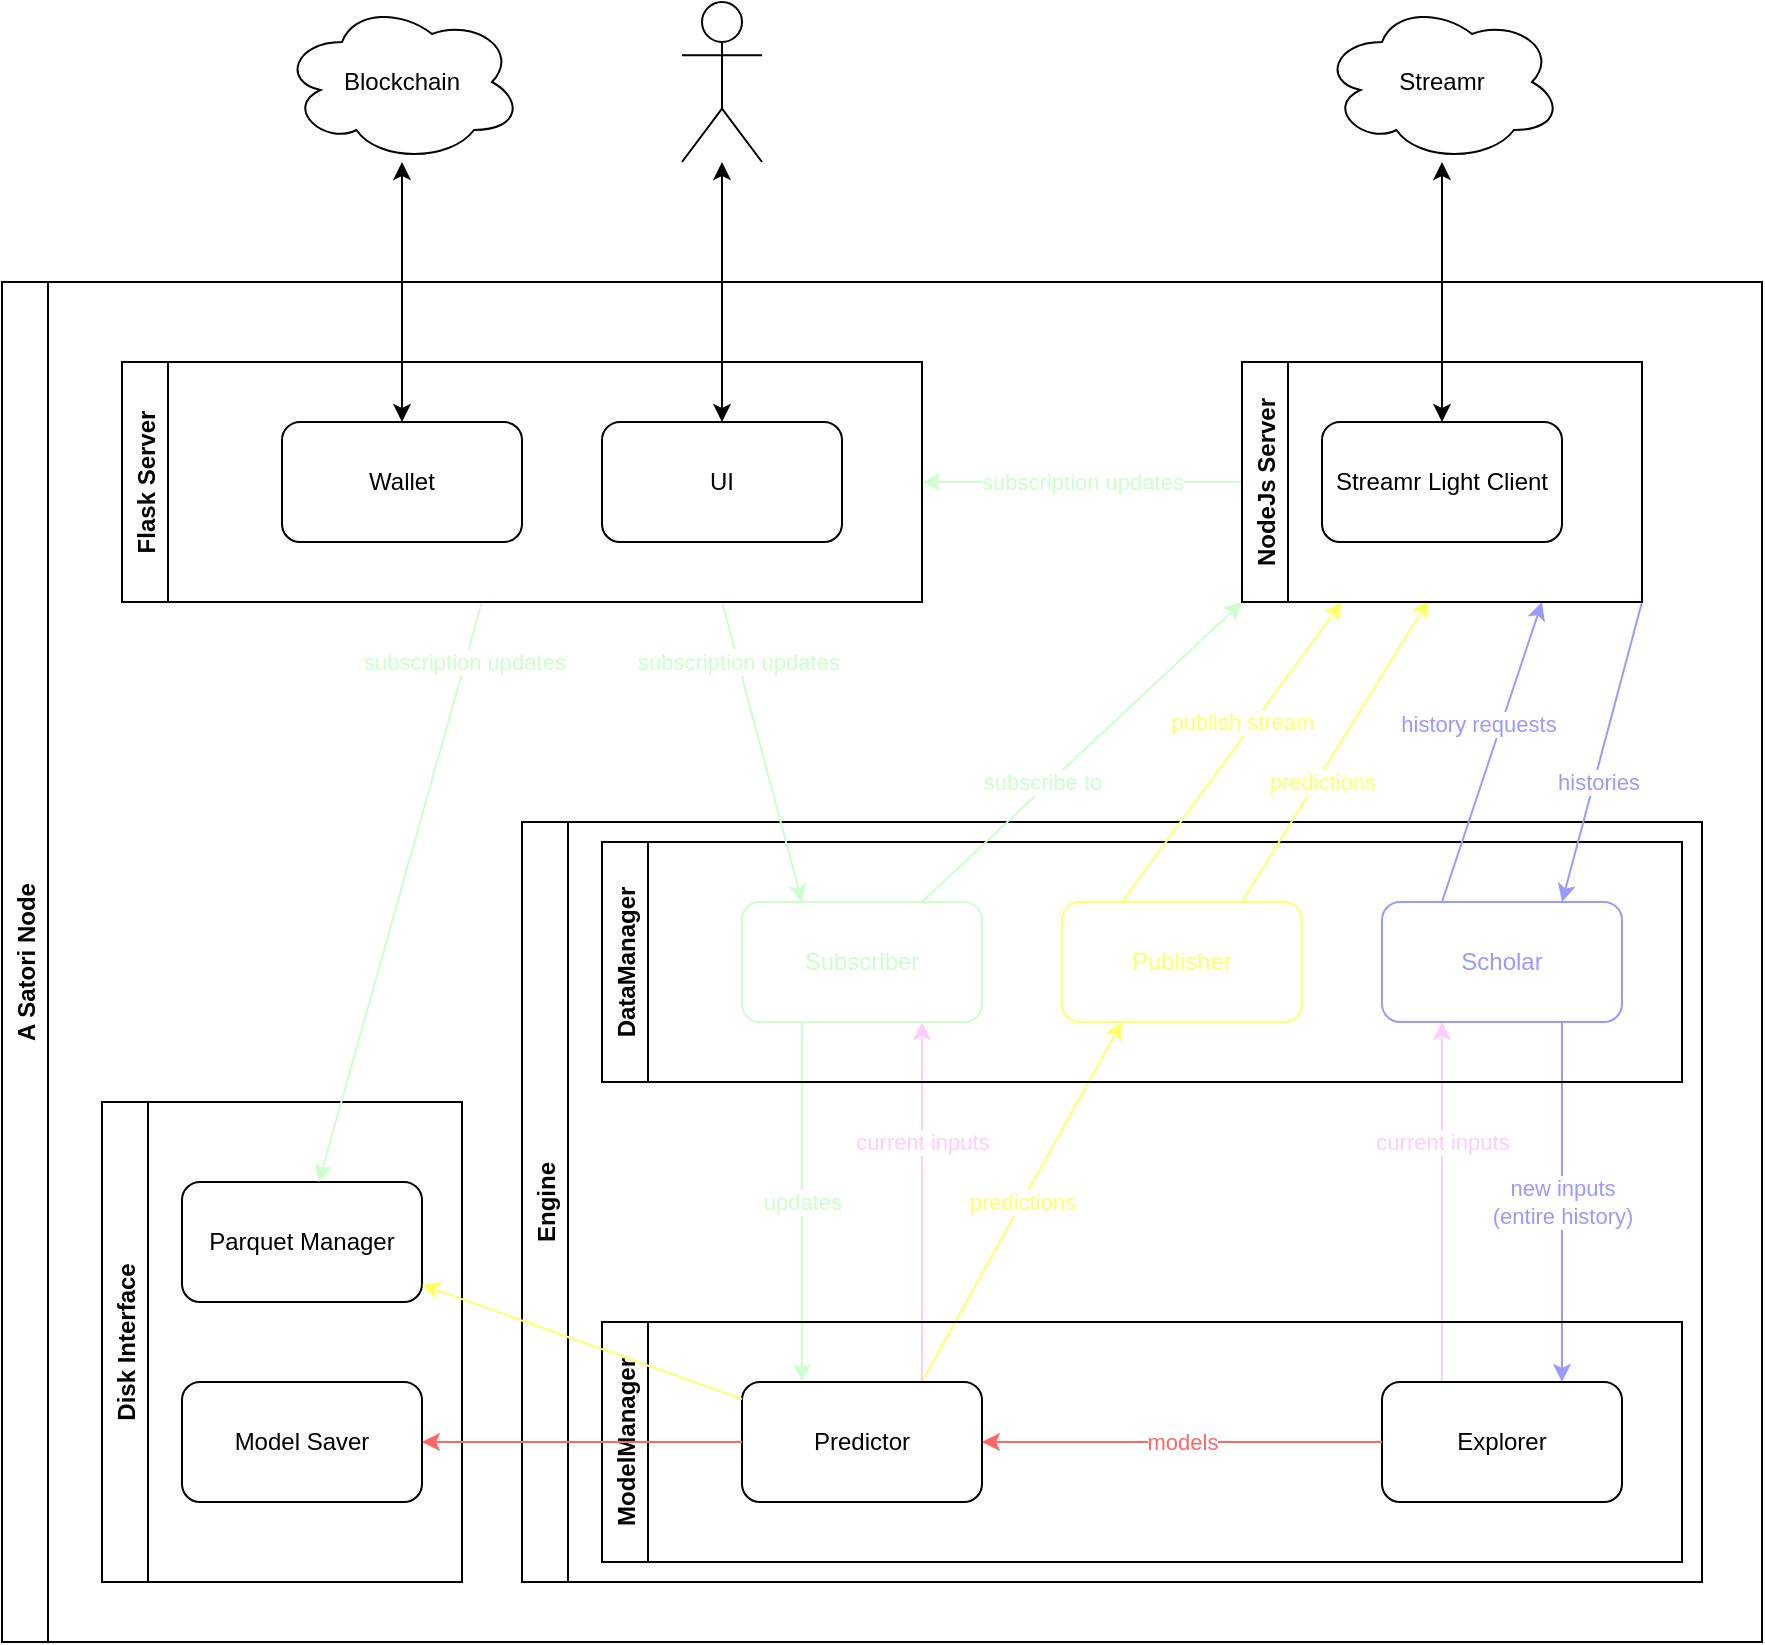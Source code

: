 <mxfile>
    <diagram id="AnMDn8guutcr-QvqUZM-" name="Page-1">
        <mxGraphModel dx="1376" dy="1672" grid="1" gridSize="10" guides="1" tooltips="1" connect="1" arrows="1" fold="1" page="0" pageScale="1" pageWidth="850" pageHeight="1100" math="0" shadow="0">
            <root>
                <mxCell id="0"/>
                <mxCell id="1" parent="0"/>
                <mxCell id="68" value="A Satori Node" style="swimlane;horizontal=0;" parent="1" vertex="1">
                    <mxGeometry x="140" y="-960" width="880" height="680" as="geometry">
                        <mxRectangle x="140" y="-960" width="30" height="100" as="alternateBounds"/>
                    </mxGeometry>
                </mxCell>
                <mxCell id="76" value="Engine" style="swimlane;horizontal=0;" vertex="1" parent="68">
                    <mxGeometry x="260" y="270" width="590" height="380" as="geometry">
                        <mxRectangle x="260" y="270" width="30" height="60" as="alternateBounds"/>
                    </mxGeometry>
                </mxCell>
                <mxCell id="21" value="&lt;font color=&quot;#ffff66&quot;&gt;predictions&lt;/font&gt;" style="edgeStyle=none;html=1;entryX=0.25;entryY=1;entryDx=0;entryDy=0;strokeColor=#FFFF66;exitX=0.75;exitY=0;exitDx=0;exitDy=0;" parent="76" source="5" target="3" edge="1">
                    <mxGeometry relative="1" as="geometry">
                        <mxPoint as="offset"/>
                    </mxGeometry>
                </mxCell>
                <mxCell id="74" value="&lt;font color=&quot;#ffccff&quot;&gt;current inputs&lt;/font&gt;" style="edgeStyle=none;html=1;entryX=0.75;entryY=1;entryDx=0;entryDy=0;fontColor=#CCFFCC;startArrow=none;startFill=0;endArrow=classic;endFill=1;strokeColor=#FFCCFF;exitX=0.75;exitY=0;exitDx=0;exitDy=0;" parent="76" source="5" target="2" edge="1">
                    <mxGeometry x="0.333" relative="1" as="geometry">
                        <mxPoint as="offset"/>
                    </mxGeometry>
                </mxCell>
                <mxCell id="14" value="&lt;font color=&quot;#9999ff&quot;&gt;new inputs&lt;br&gt;(entire history)&lt;/font&gt;" style="edgeStyle=none;html=1;entryX=0.75;entryY=0;entryDx=0;entryDy=0;exitX=0.75;exitY=1;exitDx=0;exitDy=0;strokeColor=#9999FF;" parent="76" source="4" target="6" edge="1">
                    <mxGeometry relative="1" as="geometry">
                        <mxPoint as="offset"/>
                    </mxGeometry>
                </mxCell>
                <mxCell id="73" value="&lt;font color=&quot;#ffccff&quot;&gt;current inputs&lt;/font&gt;" style="edgeStyle=none;html=1;exitX=0.25;exitY=0;exitDx=0;exitDy=0;entryX=0.25;entryY=1;entryDx=0;entryDy=0;fontColor=#CCFFCC;startArrow=none;startFill=0;endArrow=classic;endFill=1;strokeColor=#FFCCFF;" parent="76" source="6" target="4" edge="1">
                    <mxGeometry x="0.333" relative="1" as="geometry">
                        <mxPoint as="offset"/>
                    </mxGeometry>
                </mxCell>
                <mxCell id="11" value="&lt;font color=&quot;#ccffcc&quot;&gt;updates&lt;/font&gt;" style="endArrow=classic;html=1;exitX=0.25;exitY=1;exitDx=0;exitDy=0;entryX=0.25;entryY=0;entryDx=0;entryDy=0;strokeColor=#CCFFCC;" parent="76" source="2" target="5" edge="1">
                    <mxGeometry width="50" height="50" relative="1" as="geometry">
                        <mxPoint x="270" y="310" as="sourcePoint"/>
                        <mxPoint x="320" y="260" as="targetPoint"/>
                        <mxPoint as="offset"/>
                    </mxGeometry>
                </mxCell>
                <mxCell id="77" value="DataManager" style="swimlane;horizontal=0;" vertex="1" parent="76">
                    <mxGeometry x="40" y="10" width="540" height="120" as="geometry"/>
                </mxCell>
                <mxCell id="2" value="&lt;font color=&quot;#ccffcc&quot;&gt;Subscriber&lt;/font&gt;" style="rounded=1;whiteSpace=wrap;html=1;strokeColor=#CCFFCC;" parent="77" vertex="1">
                    <mxGeometry x="70" y="30" width="120" height="60" as="geometry"/>
                </mxCell>
                <mxCell id="3" value="&lt;font color=&quot;#ffff66&quot;&gt;Publisher&lt;/font&gt;" style="rounded=1;whiteSpace=wrap;html=1;strokeColor=#FFFF66;" parent="77" vertex="1">
                    <mxGeometry x="230" y="30" width="120" height="60" as="geometry"/>
                </mxCell>
                <mxCell id="4" value="&lt;font color=&quot;#9999ff&quot;&gt;Scholar&lt;/font&gt;" style="rounded=1;whiteSpace=wrap;html=1;strokeColor=#9999FF;" parent="77" vertex="1">
                    <mxGeometry x="390" y="30" width="120" height="60" as="geometry"/>
                </mxCell>
                <mxCell id="78" value="ModelManager" style="swimlane;horizontal=0;" vertex="1" parent="76">
                    <mxGeometry x="40" y="250" width="540" height="120" as="geometry"/>
                </mxCell>
                <mxCell id="5" value="Predictor" style="rounded=1;whiteSpace=wrap;html=1;" parent="78" vertex="1">
                    <mxGeometry x="70" y="30" width="120" height="60" as="geometry"/>
                </mxCell>
                <mxCell id="6" value="Explorer" style="rounded=1;whiteSpace=wrap;html=1;" parent="78" vertex="1">
                    <mxGeometry x="390" y="30" width="120" height="60" as="geometry"/>
                </mxCell>
                <mxCell id="13" value="&lt;font color=&quot;#ff6666&quot;&gt;models&lt;/font&gt;" style="edgeStyle=none;html=1;strokeColor=#FF6666;" parent="78" source="6" target="5" edge="1">
                    <mxGeometry relative="1" as="geometry"/>
                </mxCell>
                <mxCell id="51" value="&lt;font color=&quot;#ccffcc&quot;&gt;subscription updates&lt;/font&gt;" style="edgeStyle=none;html=1;exitX=0.75;exitY=1;exitDx=0;exitDy=0;startArrow=none;startFill=0;endArrow=classic;endFill=1;entryX=0.25;entryY=0;entryDx=0;entryDy=0;strokeColor=#CCFFCC;" parent="68" target="2" edge="1">
                    <mxGeometry x="-0.6" relative="1" as="geometry">
                        <mxPoint x="420" y="530" as="targetPoint"/>
                        <mxPoint as="offset"/>
                        <mxPoint x="360" y="160" as="sourcePoint"/>
                    </mxGeometry>
                </mxCell>
                <mxCell id="37" value="&lt;font color=&quot;#ccffcc&quot;&gt;subscription updates&lt;/font&gt;" style="edgeStyle=none;html=1;entryX=1;entryY=0.5;entryDx=0;entryDy=0;startArrow=none;startFill=0;endArrow=classic;endFill=1;exitX=0;exitY=0.5;exitDx=0;exitDy=0;strokeColor=#CCFFCC;" parent="68" edge="1">
                    <mxGeometry relative="1" as="geometry">
                        <mxPoint x="620" y="100" as="sourcePoint"/>
                        <mxPoint x="460" y="100" as="targetPoint"/>
                    </mxGeometry>
                </mxCell>
                <mxCell id="55" value="&lt;font color=&quot;#ccffcc&quot;&gt;subscribe to&lt;/font&gt;" style="edgeStyle=none;html=1;exitX=0.75;exitY=0;exitDx=0;exitDy=0;startArrow=none;startFill=0;endArrow=classic;endFill=1;entryX=0;entryY=1;entryDx=0;entryDy=0;strokeColor=#CCFFCC;" parent="68" source="2" edge="1">
                    <mxGeometry x="-0.227" y="3" relative="1" as="geometry">
                        <mxPoint as="offset"/>
                        <mxPoint x="620" y="160" as="targetPoint"/>
                    </mxGeometry>
                </mxCell>
                <mxCell id="54" value="&lt;font color=&quot;#ffff66&quot;&gt;predictions&lt;/font&gt;" style="edgeStyle=none;html=1;startArrow=none;startFill=0;endArrow=classic;endFill=1;exitX=0.75;exitY=0;exitDx=0;exitDy=0;entryX=0.467;entryY=0.991;entryDx=0;entryDy=0;entryPerimeter=0;strokeColor=#FFFF66;" parent="68" source="3" edge="1">
                    <mxGeometry x="-0.189" y="-2" relative="1" as="geometry">
                        <mxPoint as="offset"/>
                        <mxPoint x="713.4" y="158.92" as="targetPoint"/>
                    </mxGeometry>
                </mxCell>
                <mxCell id="53" value="&lt;font color=&quot;#9999ff&quot;&gt;history requests&lt;/font&gt;" style="edgeStyle=none;html=1;exitX=0.25;exitY=0;exitDx=0;exitDy=0;startArrow=none;startFill=0;endArrow=classic;endFill=1;entryX=0.75;entryY=1;entryDx=0;entryDy=0;strokeColor=#9999FF;" parent="68" source="4" edge="1">
                    <mxGeometry x="0.147" y="11" relative="1" as="geometry">
                        <mxPoint as="offset"/>
                        <mxPoint x="770" y="160" as="targetPoint"/>
                    </mxGeometry>
                </mxCell>
                <mxCell id="52" value="&lt;font color=&quot;#9999ff&quot;&gt;histories&lt;/font&gt;" style="edgeStyle=none;html=1;entryX=0.75;entryY=0;entryDx=0;entryDy=0;startArrow=none;startFill=0;endArrow=classic;endFill=1;exitX=1;exitY=1;exitDx=0;exitDy=0;strokeColor=#9999FF;" parent="68" target="4" edge="1">
                    <mxGeometry x="0.19" y="2" relative="1" as="geometry">
                        <mxPoint as="offset"/>
                        <mxPoint x="820" y="160" as="sourcePoint"/>
                    </mxGeometry>
                </mxCell>
                <mxCell id="58" value="UI" style="rounded=1;whiteSpace=wrap;html=1;" parent="68" vertex="1">
                    <mxGeometry x="300" y="70" width="120" height="60" as="geometry"/>
                </mxCell>
                <mxCell id="66" value="Wallet" style="rounded=1;whiteSpace=wrap;html=1;" parent="68" vertex="1">
                    <mxGeometry x="140" y="70" width="120" height="60" as="geometry"/>
                </mxCell>
                <mxCell id="33" value="&lt;font color=&quot;#ffff66&quot;&gt;publish stream&lt;/font&gt;" style="edgeStyle=none;html=1;endArrow=classic;endFill=1;startArrow=none;startFill=0;exitX=0.25;exitY=0;exitDx=0;exitDy=0;entryX=0.25;entryY=1;entryDx=0;entryDy=0;strokeColor=#FFFF66;" parent="68" source="3" edge="1">
                    <mxGeometry x="0.162" y="5" relative="1" as="geometry">
                        <mxPoint as="offset"/>
                        <mxPoint x="670" y="160" as="targetPoint"/>
                    </mxGeometry>
                </mxCell>
                <mxCell id="81" value="NodeJs Server" style="swimlane;horizontal=0;" vertex="1" parent="68">
                    <mxGeometry x="620" y="40" width="200" height="120" as="geometry"/>
                </mxCell>
                <mxCell id="65" value="Streamr Light Client" style="rounded=1;whiteSpace=wrap;html=1;" parent="81" vertex="1">
                    <mxGeometry x="40" y="30" width="120" height="60" as="geometry"/>
                </mxCell>
                <mxCell id="82" value="Disk Interface" style="swimlane;horizontal=0;" vertex="1" parent="68">
                    <mxGeometry x="50" y="410" width="180" height="240" as="geometry"/>
                </mxCell>
                <mxCell id="83" value="Parquet Manager" style="rounded=1;whiteSpace=wrap;html=1;" vertex="1" parent="82">
                    <mxGeometry x="40" y="40" width="120" height="60" as="geometry"/>
                </mxCell>
                <mxCell id="86" value="Model Saver" style="rounded=1;whiteSpace=wrap;html=1;" vertex="1" parent="82">
                    <mxGeometry x="40" y="140" width="120" height="60" as="geometry"/>
                </mxCell>
                <mxCell id="85" style="edgeStyle=none;html=1;fontColor=#CCFFCC;strokeColor=#FFFF66;" edge="1" parent="68" source="5" target="83">
                    <mxGeometry relative="1" as="geometry"/>
                </mxCell>
                <mxCell id="87" value="" style="edgeStyle=none;html=1;strokeColor=#FF6666;exitX=0;exitY=0.5;exitDx=0;exitDy=0;entryX=1;entryY=0.5;entryDx=0;entryDy=0;" edge="1" parent="68" source="5" target="86">
                    <mxGeometry relative="1" as="geometry">
                        <mxPoint x="700" y="590" as="sourcePoint"/>
                        <mxPoint x="500" y="590" as="targetPoint"/>
                    </mxGeometry>
                </mxCell>
                <mxCell id="41" value="" style="shape=umlActor;verticalLabelPosition=bottom;verticalAlign=top;html=1;outlineConnect=0;" parent="1" vertex="1">
                    <mxGeometry x="480" y="-1100" width="40" height="80" as="geometry"/>
                </mxCell>
                <mxCell id="47" value="Streamr" style="ellipse;shape=cloud;whiteSpace=wrap;html=1;" parent="1" vertex="1">
                    <mxGeometry x="800" y="-1100" width="120" height="80" as="geometry"/>
                </mxCell>
                <mxCell id="49" value="Blockchain" style="ellipse;shape=cloud;whiteSpace=wrap;html=1;" parent="1" vertex="1">
                    <mxGeometry x="280" y="-1100" width="120" height="80" as="geometry"/>
                </mxCell>
                <mxCell id="64" style="edgeStyle=none;html=1;startArrow=classic;startFill=1;endArrow=classic;endFill=1;exitX=0.5;exitY=0;exitDx=0;exitDy=0;" parent="1" source="65" target="47" edge="1">
                    <mxGeometry relative="1" as="geometry"/>
                </mxCell>
                <mxCell id="67" style="edgeStyle=none;html=1;startArrow=classic;startFill=1;endArrow=classic;endFill=1;" parent="1" source="58" target="41" edge="1">
                    <mxGeometry relative="1" as="geometry"/>
                </mxCell>
                <mxCell id="59" style="edgeStyle=none;html=1;startArrow=classic;startFill=1;endArrow=classic;endFill=1;exitX=0.5;exitY=0;exitDx=0;exitDy=0;" parent="1" source="66" target="49" edge="1">
                    <mxGeometry relative="1" as="geometry"/>
                </mxCell>
                <mxCell id="84" value="&lt;font color=&quot;#ccffcc&quot;&gt;subscription updates&lt;/font&gt;" style="edgeStyle=none;html=1;strokeColor=#CCFFCC;" edge="1" parent="1" target="83">
                    <mxGeometry x="-0.79" y="-2" relative="1" as="geometry">
                        <mxPoint x="380" y="-800" as="sourcePoint"/>
                        <mxPoint x="1" as="offset"/>
                    </mxGeometry>
                </mxCell>
                <mxCell id="80" value="Flask Server" style="swimlane;horizontal=0;" vertex="1" parent="1">
                    <mxGeometry x="200" y="-920" width="400" height="120" as="geometry"/>
                </mxCell>
            </root>
        </mxGraphModel>
    </diagram>
</mxfile>
